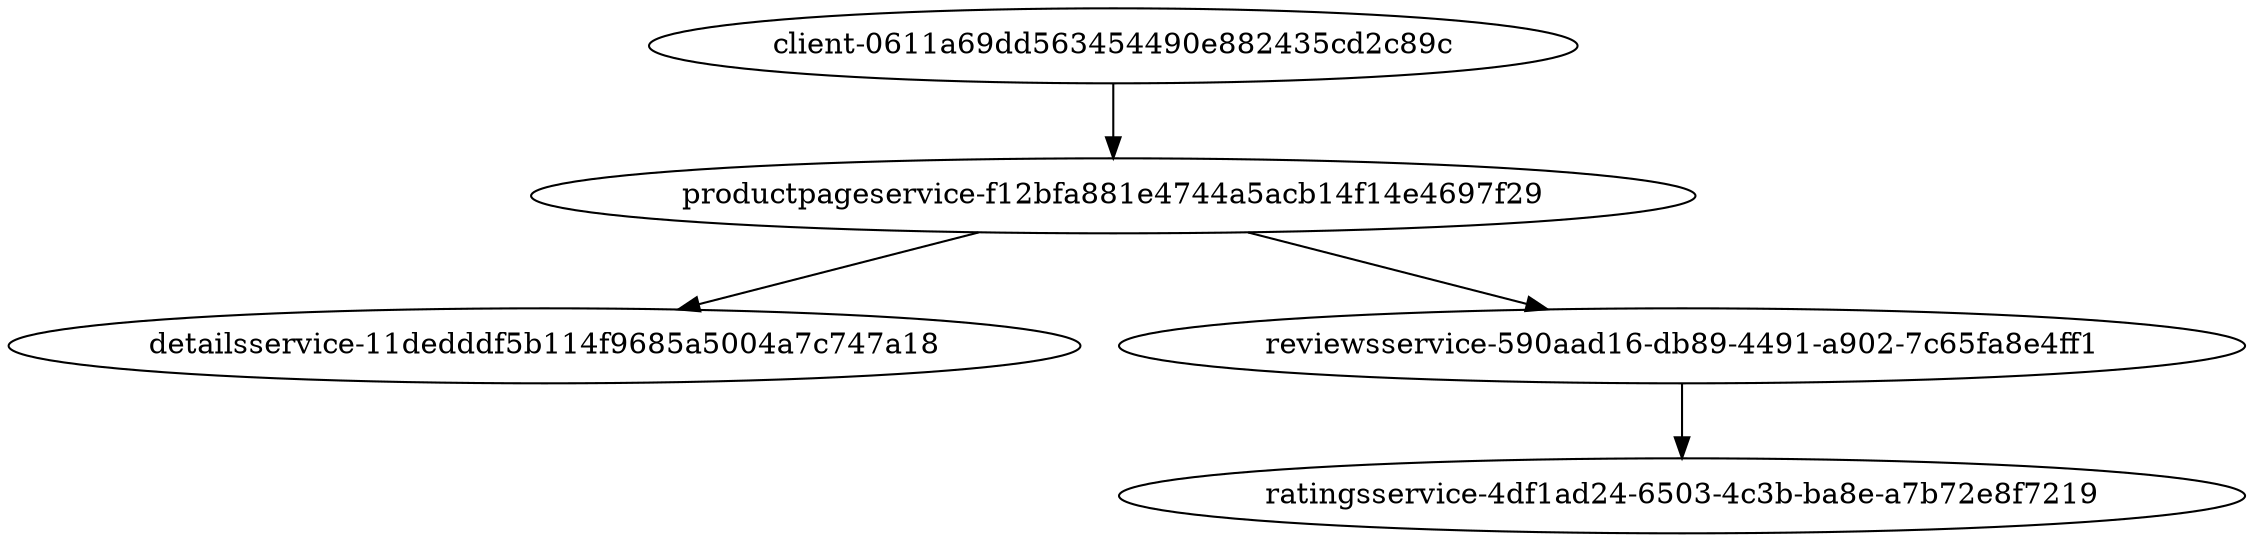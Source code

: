 // Test Home Request
digraph {
	"client-0611a69dd563454490e882435cd2c89c" [label="client-0611a69dd563454490e882435cd2c89c"]
	"productpageservice-f12bfa881e4744a5acb14f14e4697f29" [label="productpageservice-f12bfa881e4744a5acb14f14e4697f29"]
	"client-0611a69dd563454490e882435cd2c89c" -> "productpageservice-f12bfa881e4744a5acb14f14e4697f29"
	"detailsservice-11dedddf5b114f9685a5004a7c747a18" [label="detailsservice-11dedddf5b114f9685a5004a7c747a18"]
	"productpageservice-f12bfa881e4744a5acb14f14e4697f29" -> "detailsservice-11dedddf5b114f9685a5004a7c747a18"
	"reviewsservice-590aad16-db89-4491-a902-7c65fa8e4ff1" [label="reviewsservice-590aad16-db89-4491-a902-7c65fa8e4ff1"]
	"productpageservice-f12bfa881e4744a5acb14f14e4697f29" -> "reviewsservice-590aad16-db89-4491-a902-7c65fa8e4ff1"
	"ratingsservice-4df1ad24-6503-4c3b-ba8e-a7b72e8f7219" [label="ratingsservice-4df1ad24-6503-4c3b-ba8e-a7b72e8f7219"]
	"reviewsservice-590aad16-db89-4491-a902-7c65fa8e4ff1" -> "ratingsservice-4df1ad24-6503-4c3b-ba8e-a7b72e8f7219"
}
